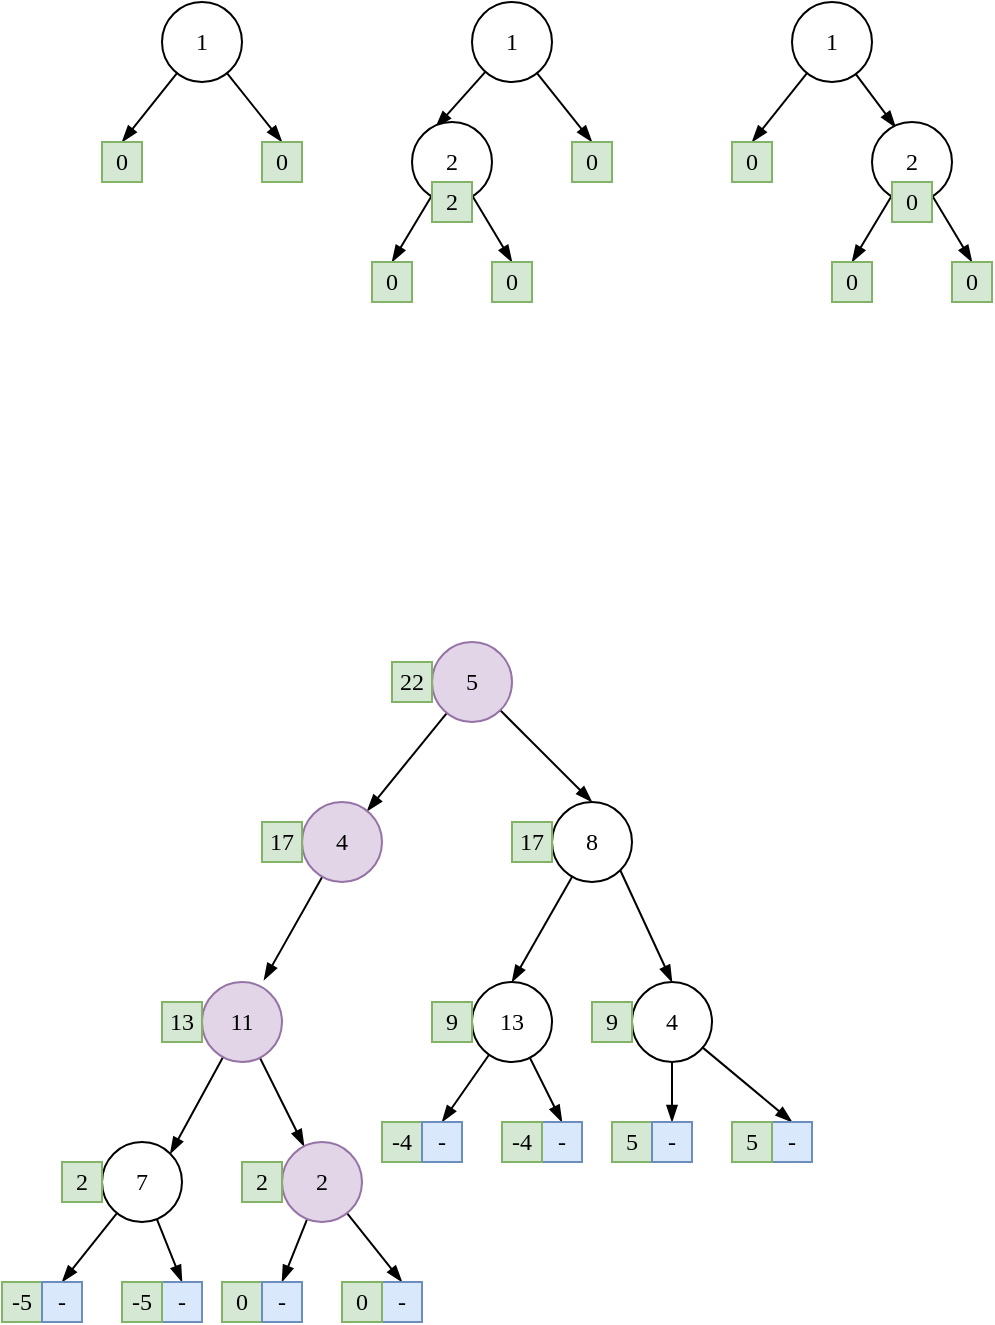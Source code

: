 <mxfile version="14.5.1" type="device"><diagram id="B_T7iXTXOtuxCy4Hhget" name="Page-1"><mxGraphModel dx="749" dy="556" grid="1" gridSize="10" guides="1" tooltips="1" connect="1" arrows="1" fold="1" page="1" pageScale="1" pageWidth="850" pageHeight="1100" math="0" shadow="0"><root><mxCell id="GvyMSwOtsJzgNe0vGO97-0"/><mxCell id="GvyMSwOtsJzgNe0vGO97-1" parent="GvyMSwOtsJzgNe0vGO97-0"/><mxCell id="0YNHLl9lAotkaSQNJDHH-0" style="rounded=0;orthogonalLoop=1;jettySize=auto;html=1;entryX=0.5;entryY=0;entryDx=0;entryDy=0;endArrow=blockThin;endFill=1;" parent="GvyMSwOtsJzgNe0vGO97-1" source="0YNHLl9lAotkaSQNJDHH-2" target="0YNHLl9lAotkaSQNJDHH-4" edge="1"><mxGeometry relative="1" as="geometry"/></mxCell><mxCell id="0YNHLl9lAotkaSQNJDHH-1" value="" style="rounded=0;orthogonalLoop=1;jettySize=auto;html=1;endArrow=blockThin;endFill=1;" parent="GvyMSwOtsJzgNe0vGO97-1" source="0YNHLl9lAotkaSQNJDHH-2" target="0YNHLl9lAotkaSQNJDHH-7" edge="1"><mxGeometry relative="1" as="geometry"/></mxCell><mxCell id="0YNHLl9lAotkaSQNJDHH-2" value="&lt;font face=&quot;Lucida Console&quot;&gt;5&lt;/font&gt;" style="ellipse;whiteSpace=wrap;html=1;aspect=fixed;fillColor=#e1d5e7;strokeColor=#9673a6;" parent="GvyMSwOtsJzgNe0vGO97-1" vertex="1"><mxGeometry x="355" y="630" width="40" height="40" as="geometry"/></mxCell><mxCell id="0YNHLl9lAotkaSQNJDHH-3" value="" style="edgeStyle=none;rounded=0;orthogonalLoop=1;jettySize=auto;html=1;endArrow=blockThin;endFill=1;entryX=0.5;entryY=0;entryDx=0;entryDy=0;" parent="GvyMSwOtsJzgNe0vGO97-1" source="0YNHLl9lAotkaSQNJDHH-4" target="0YNHLl9lAotkaSQNJDHH-5" edge="1"><mxGeometry relative="1" as="geometry"/></mxCell><mxCell id="0YNHLl9lAotkaSQNJDHH-4" value="&lt;font face=&quot;Lucida Console&quot;&gt;8&lt;/font&gt;" style="ellipse;whiteSpace=wrap;html=1;aspect=fixed;" parent="GvyMSwOtsJzgNe0vGO97-1" vertex="1"><mxGeometry x="415" y="710" width="40" height="40" as="geometry"/></mxCell><mxCell id="3MUU7w8cjoDR-MPdBwL--31" style="edgeStyle=none;rounded=0;orthogonalLoop=1;jettySize=auto;html=1;entryX=0.5;entryY=0;entryDx=0;entryDy=0;endArrow=blockThin;endFill=1;" edge="1" parent="GvyMSwOtsJzgNe0vGO97-1" source="0YNHLl9lAotkaSQNJDHH-5" target="3MUU7w8cjoDR-MPdBwL--24"><mxGeometry relative="1" as="geometry"/></mxCell><mxCell id="3MUU7w8cjoDR-MPdBwL--32" style="edgeStyle=none;rounded=0;orthogonalLoop=1;jettySize=auto;html=1;entryX=0.5;entryY=0;entryDx=0;entryDy=0;endArrow=blockThin;endFill=1;" edge="1" parent="GvyMSwOtsJzgNe0vGO97-1" source="0YNHLl9lAotkaSQNJDHH-5" target="3MUU7w8cjoDR-MPdBwL--25"><mxGeometry relative="1" as="geometry"/></mxCell><mxCell id="0YNHLl9lAotkaSQNJDHH-5" value="&lt;font face=&quot;Lucida Console&quot;&gt;13&lt;/font&gt;" style="ellipse;whiteSpace=wrap;html=1;aspect=fixed;" parent="GvyMSwOtsJzgNe0vGO97-1" vertex="1"><mxGeometry x="375" y="800" width="40" height="40" as="geometry"/></mxCell><mxCell id="0YNHLl9lAotkaSQNJDHH-6" style="rounded=0;orthogonalLoop=1;jettySize=auto;html=1;entryX=0.5;entryY=0;entryDx=0;entryDy=0;endArrow=blockThin;endFill=1;exitX=1;exitY=1;exitDx=0;exitDy=0;" parent="GvyMSwOtsJzgNe0vGO97-1" source="0YNHLl9lAotkaSQNJDHH-4" target="0YNHLl9lAotkaSQNJDHH-8" edge="1"><mxGeometry relative="1" as="geometry"/></mxCell><mxCell id="0YNHLl9lAotkaSQNJDHH-31" style="edgeStyle=none;rounded=0;orthogonalLoop=1;jettySize=auto;html=1;entryX=0.775;entryY=-0.025;entryDx=0;entryDy=0;endArrow=blockThin;endFill=1;entryPerimeter=0;" parent="GvyMSwOtsJzgNe0vGO97-1" source="0YNHLl9lAotkaSQNJDHH-7" target="3MUU7w8cjoDR-MPdBwL--0" edge="1"><mxGeometry relative="1" as="geometry"><mxPoint x="285" y="770" as="targetPoint"/></mxGeometry></mxCell><mxCell id="0YNHLl9lAotkaSQNJDHH-7" value="&lt;font face=&quot;Lucida Console&quot;&gt;4&lt;/font&gt;" style="ellipse;whiteSpace=wrap;html=1;aspect=fixed;fillColor=#e1d5e7;strokeColor=#9673a6;" parent="GvyMSwOtsJzgNe0vGO97-1" vertex="1"><mxGeometry x="290" y="710" width="40" height="40" as="geometry"/></mxCell><mxCell id="3MUU7w8cjoDR-MPdBwL--33" style="edgeStyle=none;rounded=0;orthogonalLoop=1;jettySize=auto;html=1;entryX=0.5;entryY=0;entryDx=0;entryDy=0;endArrow=blockThin;endFill=1;" edge="1" parent="GvyMSwOtsJzgNe0vGO97-1" source="0YNHLl9lAotkaSQNJDHH-8" target="3MUU7w8cjoDR-MPdBwL--28"><mxGeometry relative="1" as="geometry"/></mxCell><mxCell id="3MUU7w8cjoDR-MPdBwL--34" style="edgeStyle=none;rounded=0;orthogonalLoop=1;jettySize=auto;html=1;entryX=0.5;entryY=0;entryDx=0;entryDy=0;endArrow=blockThin;endFill=1;" edge="1" parent="GvyMSwOtsJzgNe0vGO97-1" source="0YNHLl9lAotkaSQNJDHH-8" target="3MUU7w8cjoDR-MPdBwL--29"><mxGeometry relative="1" as="geometry"/></mxCell><mxCell id="0YNHLl9lAotkaSQNJDHH-8" value="&lt;font face=&quot;Lucida Console&quot;&gt;4&lt;/font&gt;" style="ellipse;whiteSpace=wrap;html=1;aspect=fixed;" parent="GvyMSwOtsJzgNe0vGO97-1" vertex="1"><mxGeometry x="455" y="800" width="40" height="40" as="geometry"/></mxCell><mxCell id="0YNHLl9lAotkaSQNJDHH-13" value="&lt;font face=&quot;Lucida Console&quot;&gt;9&lt;/font&gt;" style="rounded=0;whiteSpace=wrap;html=1;fillColor=#d5e8d4;strokeColor=#82b366;" parent="GvyMSwOtsJzgNe0vGO97-1" vertex="1"><mxGeometry x="355" y="810" width="20" height="20" as="geometry"/></mxCell><mxCell id="0YNHLl9lAotkaSQNJDHH-28" value="&lt;font face=&quot;Lucida Console&quot;&gt;9&lt;/font&gt;" style="rounded=0;whiteSpace=wrap;html=1;fillColor=#d5e8d4;strokeColor=#82b366;" parent="GvyMSwOtsJzgNe0vGO97-1" vertex="1"><mxGeometry x="435" y="810" width="20" height="20" as="geometry"/></mxCell><mxCell id="0YNHLl9lAotkaSQNJDHH-34" value="&lt;font face=&quot;Lucida Console&quot;&gt;22&lt;/font&gt;" style="rounded=0;whiteSpace=wrap;html=1;fillColor=#d5e8d4;strokeColor=#82b366;" parent="GvyMSwOtsJzgNe0vGO97-1" vertex="1"><mxGeometry x="335" y="640" width="20" height="20" as="geometry"/></mxCell><mxCell id="Xn0Bf3jZsXF32-0Jje_n-0" style="rounded=0;orthogonalLoop=1;jettySize=auto;html=1;entryX=0.296;entryY=0.068;entryDx=0;entryDy=0;endArrow=blockThin;endFill=1;entryPerimeter=0;" parent="GvyMSwOtsJzgNe0vGO97-1" source="Xn0Bf3jZsXF32-0Jje_n-1" target="Xn0Bf3jZsXF32-0Jje_n-2" edge="1"><mxGeometry relative="1" as="geometry"/></mxCell><mxCell id="Xn0Bf3jZsXF32-0Jje_n-9" style="edgeStyle=none;rounded=0;orthogonalLoop=1;jettySize=auto;html=1;entryX=0.5;entryY=0;entryDx=0;entryDy=0;endArrow=blockThin;endFill=1;" parent="GvyMSwOtsJzgNe0vGO97-1" source="Xn0Bf3jZsXF32-0Jje_n-1" target="Xn0Bf3jZsXF32-0Jje_n-8" edge="1"><mxGeometry relative="1" as="geometry"/></mxCell><mxCell id="Xn0Bf3jZsXF32-0Jje_n-1" value="&lt;font face=&quot;Lucida Console&quot;&gt;1&lt;/font&gt;" style="ellipse;whiteSpace=wrap;html=1;aspect=fixed;" parent="GvyMSwOtsJzgNe0vGO97-1" vertex="1"><mxGeometry x="535" y="310" width="40" height="40" as="geometry"/></mxCell><mxCell id="Xn0Bf3jZsXF32-0Jje_n-5" style="rounded=0;orthogonalLoop=1;jettySize=auto;html=1;entryX=0.5;entryY=0;entryDx=0;entryDy=0;endArrow=blockThin;endFill=1;" parent="GvyMSwOtsJzgNe0vGO97-1" source="Xn0Bf3jZsXF32-0Jje_n-2" target="Xn0Bf3jZsXF32-0Jje_n-3" edge="1"><mxGeometry relative="1" as="geometry"/></mxCell><mxCell id="Xn0Bf3jZsXF32-0Jje_n-6" style="edgeStyle=none;rounded=0;orthogonalLoop=1;jettySize=auto;html=1;entryX=0.5;entryY=0;entryDx=0;entryDy=0;endArrow=blockThin;endFill=1;" parent="GvyMSwOtsJzgNe0vGO97-1" source="Xn0Bf3jZsXF32-0Jje_n-2" target="Xn0Bf3jZsXF32-0Jje_n-4" edge="1"><mxGeometry relative="1" as="geometry"/></mxCell><mxCell id="Xn0Bf3jZsXF32-0Jje_n-2" value="&lt;font face=&quot;Lucida Console&quot;&gt;2&lt;/font&gt;" style="ellipse;whiteSpace=wrap;html=1;aspect=fixed;" parent="GvyMSwOtsJzgNe0vGO97-1" vertex="1"><mxGeometry x="575" y="370" width="40" height="40" as="geometry"/></mxCell><mxCell id="Xn0Bf3jZsXF32-0Jje_n-3" value="&lt;font face=&quot;Lucida Console&quot;&gt;0&lt;/font&gt;" style="rounded=0;whiteSpace=wrap;html=1;fillColor=#d5e8d4;strokeColor=#82b366;" parent="GvyMSwOtsJzgNe0vGO97-1" vertex="1"><mxGeometry x="555" y="440" width="20" height="20" as="geometry"/></mxCell><mxCell id="Xn0Bf3jZsXF32-0Jje_n-4" value="&lt;font face=&quot;Lucida Console&quot;&gt;0&lt;/font&gt;" style="rounded=0;whiteSpace=wrap;html=1;fillColor=#d5e8d4;strokeColor=#82b366;" parent="GvyMSwOtsJzgNe0vGO97-1" vertex="1"><mxGeometry x="615" y="440" width="20" height="20" as="geometry"/></mxCell><mxCell id="Xn0Bf3jZsXF32-0Jje_n-8" value="&lt;font face=&quot;Lucida Console&quot;&gt;0&lt;/font&gt;" style="rounded=0;whiteSpace=wrap;html=1;fillColor=#d5e8d4;strokeColor=#82b366;" parent="GvyMSwOtsJzgNe0vGO97-1" vertex="1"><mxGeometry x="505" y="380" width="20" height="20" as="geometry"/></mxCell><mxCell id="Xn0Bf3jZsXF32-0Jje_n-10" value="&lt;font face=&quot;Lucida Console&quot;&gt;0&lt;/font&gt;" style="rounded=0;whiteSpace=wrap;html=1;fillColor=#d5e8d4;strokeColor=#82b366;" parent="GvyMSwOtsJzgNe0vGO97-1" vertex="1"><mxGeometry x="585" y="400" width="20" height="20" as="geometry"/></mxCell><mxCell id="mCMZr6Er-TiUV_a65I_K-0" style="edgeStyle=none;rounded=0;orthogonalLoop=1;jettySize=auto;html=1;entryX=0.5;entryY=0;entryDx=0;entryDy=0;endArrow=blockThin;endFill=1;" parent="GvyMSwOtsJzgNe0vGO97-1" source="mCMZr6Er-TiUV_a65I_K-1" target="mCMZr6Er-TiUV_a65I_K-2" edge="1"><mxGeometry relative="1" as="geometry"/></mxCell><mxCell id="mCMZr6Er-TiUV_a65I_K-4" style="rounded=0;orthogonalLoop=1;jettySize=auto;html=1;entryX=0.5;entryY=0;entryDx=0;entryDy=0;endArrow=blockThin;endFill=1;" parent="GvyMSwOtsJzgNe0vGO97-1" source="mCMZr6Er-TiUV_a65I_K-1" target="mCMZr6Er-TiUV_a65I_K-3" edge="1"><mxGeometry relative="1" as="geometry"/></mxCell><mxCell id="mCMZr6Er-TiUV_a65I_K-1" value="&lt;font face=&quot;Lucida Console&quot;&gt;1&lt;/font&gt;" style="ellipse;whiteSpace=wrap;html=1;aspect=fixed;" parent="GvyMSwOtsJzgNe0vGO97-1" vertex="1"><mxGeometry x="220" y="310" width="40" height="40" as="geometry"/></mxCell><mxCell id="mCMZr6Er-TiUV_a65I_K-2" value="&lt;font face=&quot;Lucida Console&quot;&gt;0&lt;/font&gt;" style="rounded=0;whiteSpace=wrap;html=1;fillColor=#d5e8d4;strokeColor=#82b366;" parent="GvyMSwOtsJzgNe0vGO97-1" vertex="1"><mxGeometry x="190" y="380" width="20" height="20" as="geometry"/></mxCell><mxCell id="mCMZr6Er-TiUV_a65I_K-3" value="&lt;font face=&quot;Lucida Console&quot;&gt;0&lt;/font&gt;" style="rounded=0;whiteSpace=wrap;html=1;fillColor=#d5e8d4;strokeColor=#82b366;" parent="GvyMSwOtsJzgNe0vGO97-1" vertex="1"><mxGeometry x="270" y="380" width="20" height="20" as="geometry"/></mxCell><mxCell id="mCMZr6Er-TiUV_a65I_K-5" style="rounded=0;orthogonalLoop=1;jettySize=auto;html=1;entryX=0.296;entryY=0.068;entryDx=0;entryDy=0;endArrow=blockThin;endFill=1;entryPerimeter=0;" parent="GvyMSwOtsJzgNe0vGO97-1" source="mCMZr6Er-TiUV_a65I_K-7" target="mCMZr6Er-TiUV_a65I_K-10" edge="1"><mxGeometry relative="1" as="geometry"/></mxCell><mxCell id="mCMZr6Er-TiUV_a65I_K-6" style="edgeStyle=none;rounded=0;orthogonalLoop=1;jettySize=auto;html=1;entryX=0.5;entryY=0;entryDx=0;entryDy=0;endArrow=blockThin;endFill=1;" parent="GvyMSwOtsJzgNe0vGO97-1" source="mCMZr6Er-TiUV_a65I_K-7" target="mCMZr6Er-TiUV_a65I_K-13" edge="1"><mxGeometry relative="1" as="geometry"/></mxCell><mxCell id="mCMZr6Er-TiUV_a65I_K-7" value="&lt;font face=&quot;Lucida Console&quot;&gt;1&lt;/font&gt;" style="ellipse;whiteSpace=wrap;html=1;aspect=fixed;" parent="GvyMSwOtsJzgNe0vGO97-1" vertex="1"><mxGeometry x="375" y="310" width="40" height="40" as="geometry"/></mxCell><mxCell id="mCMZr6Er-TiUV_a65I_K-8" style="rounded=0;orthogonalLoop=1;jettySize=auto;html=1;entryX=0.5;entryY=0;entryDx=0;entryDy=0;endArrow=blockThin;endFill=1;" parent="GvyMSwOtsJzgNe0vGO97-1" source="mCMZr6Er-TiUV_a65I_K-10" target="mCMZr6Er-TiUV_a65I_K-11" edge="1"><mxGeometry relative="1" as="geometry"/></mxCell><mxCell id="mCMZr6Er-TiUV_a65I_K-9" style="edgeStyle=none;rounded=0;orthogonalLoop=1;jettySize=auto;html=1;entryX=0.5;entryY=0;entryDx=0;entryDy=0;endArrow=blockThin;endFill=1;" parent="GvyMSwOtsJzgNe0vGO97-1" source="mCMZr6Er-TiUV_a65I_K-10" target="mCMZr6Er-TiUV_a65I_K-12" edge="1"><mxGeometry relative="1" as="geometry"/></mxCell><mxCell id="mCMZr6Er-TiUV_a65I_K-10" value="&lt;font face=&quot;Lucida Console&quot;&gt;2&lt;/font&gt;" style="ellipse;whiteSpace=wrap;html=1;aspect=fixed;" parent="GvyMSwOtsJzgNe0vGO97-1" vertex="1"><mxGeometry x="345" y="370" width="40" height="40" as="geometry"/></mxCell><mxCell id="mCMZr6Er-TiUV_a65I_K-11" value="&lt;font face=&quot;Lucida Console&quot;&gt;0&lt;/font&gt;" style="rounded=0;whiteSpace=wrap;html=1;fillColor=#d5e8d4;strokeColor=#82b366;" parent="GvyMSwOtsJzgNe0vGO97-1" vertex="1"><mxGeometry x="325" y="440" width="20" height="20" as="geometry"/></mxCell><mxCell id="mCMZr6Er-TiUV_a65I_K-12" value="&lt;font face=&quot;Lucida Console&quot;&gt;0&lt;/font&gt;" style="rounded=0;whiteSpace=wrap;html=1;fillColor=#d5e8d4;strokeColor=#82b366;" parent="GvyMSwOtsJzgNe0vGO97-1" vertex="1"><mxGeometry x="385" y="440" width="20" height="20" as="geometry"/></mxCell><mxCell id="mCMZr6Er-TiUV_a65I_K-13" value="&lt;font face=&quot;Lucida Console&quot;&gt;0&lt;/font&gt;" style="rounded=0;whiteSpace=wrap;html=1;fillColor=#d5e8d4;strokeColor=#82b366;" parent="GvyMSwOtsJzgNe0vGO97-1" vertex="1"><mxGeometry x="425" y="380" width="20" height="20" as="geometry"/></mxCell><mxCell id="mCMZr6Er-TiUV_a65I_K-14" value="&lt;font face=&quot;Lucida Console&quot;&gt;2&lt;/font&gt;" style="rounded=0;whiteSpace=wrap;html=1;fillColor=#d5e8d4;strokeColor=#82b366;" parent="GvyMSwOtsJzgNe0vGO97-1" vertex="1"><mxGeometry x="355" y="400" width="20" height="20" as="geometry"/></mxCell><mxCell id="3MUU7w8cjoDR-MPdBwL--3" style="rounded=0;orthogonalLoop=1;jettySize=auto;html=1;entryX=1;entryY=0;entryDx=0;entryDy=0;endArrow=blockThin;endFill=1;" edge="1" parent="GvyMSwOtsJzgNe0vGO97-1" source="3MUU7w8cjoDR-MPdBwL--0" target="3MUU7w8cjoDR-MPdBwL--1"><mxGeometry relative="1" as="geometry"/></mxCell><mxCell id="3MUU7w8cjoDR-MPdBwL--4" style="edgeStyle=none;rounded=0;orthogonalLoop=1;jettySize=auto;html=1;endArrow=blockThin;endFill=1;" edge="1" parent="GvyMSwOtsJzgNe0vGO97-1" source="3MUU7w8cjoDR-MPdBwL--0" target="3MUU7w8cjoDR-MPdBwL--2"><mxGeometry relative="1" as="geometry"/></mxCell><mxCell id="3MUU7w8cjoDR-MPdBwL--0" value="&lt;font face=&quot;Lucida Console&quot;&gt;11&lt;/font&gt;" style="ellipse;whiteSpace=wrap;html=1;aspect=fixed;fillColor=#e1d5e7;strokeColor=#9673a6;" vertex="1" parent="GvyMSwOtsJzgNe0vGO97-1"><mxGeometry x="240" y="800" width="40" height="40" as="geometry"/></mxCell><mxCell id="3MUU7w8cjoDR-MPdBwL--12" style="edgeStyle=none;rounded=0;orthogonalLoop=1;jettySize=auto;html=1;entryX=0.5;entryY=0;entryDx=0;entryDy=0;endArrow=blockThin;endFill=1;" edge="1" parent="GvyMSwOtsJzgNe0vGO97-1" source="3MUU7w8cjoDR-MPdBwL--1" target="3MUU7w8cjoDR-MPdBwL--11"><mxGeometry relative="1" as="geometry"/></mxCell><mxCell id="3MUU7w8cjoDR-MPdBwL--14" style="edgeStyle=none;rounded=0;orthogonalLoop=1;jettySize=auto;html=1;entryX=0.5;entryY=0;entryDx=0;entryDy=0;endArrow=blockThin;endFill=1;" edge="1" parent="GvyMSwOtsJzgNe0vGO97-1" source="3MUU7w8cjoDR-MPdBwL--1" target="3MUU7w8cjoDR-MPdBwL--13"><mxGeometry relative="1" as="geometry"/></mxCell><mxCell id="3MUU7w8cjoDR-MPdBwL--1" value="&lt;font face=&quot;Lucida Console&quot;&gt;7&lt;/font&gt;" style="ellipse;whiteSpace=wrap;html=1;aspect=fixed;" vertex="1" parent="GvyMSwOtsJzgNe0vGO97-1"><mxGeometry x="190" y="880" width="40" height="40" as="geometry"/></mxCell><mxCell id="3MUU7w8cjoDR-MPdBwL--20" style="edgeStyle=none;rounded=0;orthogonalLoop=1;jettySize=auto;html=1;entryX=0.5;entryY=0;entryDx=0;entryDy=0;endArrow=blockThin;endFill=1;" edge="1" parent="GvyMSwOtsJzgNe0vGO97-1" source="3MUU7w8cjoDR-MPdBwL--2" target="3MUU7w8cjoDR-MPdBwL--17"><mxGeometry relative="1" as="geometry"/></mxCell><mxCell id="3MUU7w8cjoDR-MPdBwL--21" style="edgeStyle=none;rounded=0;orthogonalLoop=1;jettySize=auto;html=1;entryX=0.5;entryY=0;entryDx=0;entryDy=0;endArrow=blockThin;endFill=1;" edge="1" parent="GvyMSwOtsJzgNe0vGO97-1" source="3MUU7w8cjoDR-MPdBwL--2" target="3MUU7w8cjoDR-MPdBwL--18"><mxGeometry relative="1" as="geometry"/></mxCell><mxCell id="3MUU7w8cjoDR-MPdBwL--2" value="&lt;font face=&quot;Lucida Console&quot;&gt;2&lt;/font&gt;" style="ellipse;whiteSpace=wrap;html=1;aspect=fixed;fillColor=#e1d5e7;strokeColor=#9673a6;" vertex="1" parent="GvyMSwOtsJzgNe0vGO97-1"><mxGeometry x="280" y="880" width="40" height="40" as="geometry"/></mxCell><mxCell id="3MUU7w8cjoDR-MPdBwL--5" value="&lt;font face=&quot;Lucida Console&quot;&gt;17&lt;/font&gt;" style="rounded=0;whiteSpace=wrap;html=1;fillColor=#d5e8d4;strokeColor=#82b366;" vertex="1" parent="GvyMSwOtsJzgNe0vGO97-1"><mxGeometry x="270" y="720" width="20" height="20" as="geometry"/></mxCell><mxCell id="3MUU7w8cjoDR-MPdBwL--6" value="&lt;font face=&quot;Lucida Console&quot;&gt;17&lt;/font&gt;" style="rounded=0;whiteSpace=wrap;html=1;fillColor=#d5e8d4;strokeColor=#82b366;" vertex="1" parent="GvyMSwOtsJzgNe0vGO97-1"><mxGeometry x="395" y="720" width="20" height="20" as="geometry"/></mxCell><mxCell id="3MUU7w8cjoDR-MPdBwL--7" value="&lt;font face=&quot;Lucida Console&quot;&gt;13&lt;/font&gt;" style="rounded=0;whiteSpace=wrap;html=1;fillColor=#d5e8d4;strokeColor=#82b366;" vertex="1" parent="GvyMSwOtsJzgNe0vGO97-1"><mxGeometry x="220" y="810" width="20" height="20" as="geometry"/></mxCell><mxCell id="3MUU7w8cjoDR-MPdBwL--8" value="&lt;font face=&quot;Lucida Console&quot;&gt;2&lt;/font&gt;" style="rounded=0;whiteSpace=wrap;html=1;fillColor=#d5e8d4;strokeColor=#82b366;" vertex="1" parent="GvyMSwOtsJzgNe0vGO97-1"><mxGeometry x="170" y="890" width="20" height="20" as="geometry"/></mxCell><mxCell id="3MUU7w8cjoDR-MPdBwL--9" value="&lt;font face=&quot;Lucida Console&quot;&gt;-5&lt;/font&gt;" style="rounded=0;whiteSpace=wrap;html=1;fillColor=#d5e8d4;strokeColor=#82b366;" vertex="1" parent="GvyMSwOtsJzgNe0vGO97-1"><mxGeometry x="140" y="950" width="20" height="20" as="geometry"/></mxCell><mxCell id="3MUU7w8cjoDR-MPdBwL--11" value="&lt;font face=&quot;Lucida Console&quot;&gt;-&lt;/font&gt;" style="rounded=0;whiteSpace=wrap;html=1;fillColor=#dae8fc;strokeColor=#6c8ebf;" vertex="1" parent="GvyMSwOtsJzgNe0vGO97-1"><mxGeometry x="160" y="950" width="20" height="20" as="geometry"/></mxCell><mxCell id="3MUU7w8cjoDR-MPdBwL--13" value="&lt;font face=&quot;Lucida Console&quot;&gt;-&lt;/font&gt;" style="rounded=0;whiteSpace=wrap;html=1;fillColor=#dae8fc;strokeColor=#6c8ebf;" vertex="1" parent="GvyMSwOtsJzgNe0vGO97-1"><mxGeometry x="220" y="950" width="20" height="20" as="geometry"/></mxCell><mxCell id="3MUU7w8cjoDR-MPdBwL--15" value="&lt;font face=&quot;Lucida Console&quot;&gt;-5&lt;/font&gt;" style="rounded=0;whiteSpace=wrap;html=1;fillColor=#d5e8d4;strokeColor=#82b366;" vertex="1" parent="GvyMSwOtsJzgNe0vGO97-1"><mxGeometry x="200" y="950" width="20" height="20" as="geometry"/></mxCell><mxCell id="3MUU7w8cjoDR-MPdBwL--16" value="&lt;font face=&quot;Lucida Console&quot;&gt;0&lt;/font&gt;" style="rounded=0;whiteSpace=wrap;html=1;fillColor=#d5e8d4;strokeColor=#82b366;" vertex="1" parent="GvyMSwOtsJzgNe0vGO97-1"><mxGeometry x="250" y="950" width="20" height="20" as="geometry"/></mxCell><mxCell id="3MUU7w8cjoDR-MPdBwL--17" value="&lt;font face=&quot;Lucida Console&quot;&gt;-&lt;/font&gt;" style="rounded=0;whiteSpace=wrap;html=1;fillColor=#dae8fc;strokeColor=#6c8ebf;" vertex="1" parent="GvyMSwOtsJzgNe0vGO97-1"><mxGeometry x="270" y="950" width="20" height="20" as="geometry"/></mxCell><mxCell id="3MUU7w8cjoDR-MPdBwL--18" value="&lt;font face=&quot;Lucida Console&quot;&gt;-&lt;/font&gt;" style="rounded=0;whiteSpace=wrap;html=1;fillColor=#dae8fc;strokeColor=#6c8ebf;" vertex="1" parent="GvyMSwOtsJzgNe0vGO97-1"><mxGeometry x="330" y="950" width="20" height="20" as="geometry"/></mxCell><mxCell id="3MUU7w8cjoDR-MPdBwL--19" value="&lt;font face=&quot;Lucida Console&quot;&gt;0&lt;/font&gt;" style="rounded=0;whiteSpace=wrap;html=1;fillColor=#d5e8d4;strokeColor=#82b366;" vertex="1" parent="GvyMSwOtsJzgNe0vGO97-1"><mxGeometry x="310" y="950" width="20" height="20" as="geometry"/></mxCell><mxCell id="3MUU7w8cjoDR-MPdBwL--22" value="&lt;font face=&quot;Lucida Console&quot;&gt;2&lt;/font&gt;" style="rounded=0;whiteSpace=wrap;html=1;fillColor=#d5e8d4;strokeColor=#82b366;" vertex="1" parent="GvyMSwOtsJzgNe0vGO97-1"><mxGeometry x="260" y="890" width="20" height="20" as="geometry"/></mxCell><mxCell id="3MUU7w8cjoDR-MPdBwL--23" value="&lt;font face=&quot;Lucida Console&quot;&gt;-4&lt;/font&gt;" style="rounded=0;whiteSpace=wrap;html=1;fillColor=#d5e8d4;strokeColor=#82b366;" vertex="1" parent="GvyMSwOtsJzgNe0vGO97-1"><mxGeometry x="330" y="870" width="20" height="20" as="geometry"/></mxCell><mxCell id="3MUU7w8cjoDR-MPdBwL--24" value="&lt;font face=&quot;Lucida Console&quot;&gt;-&lt;/font&gt;" style="rounded=0;whiteSpace=wrap;html=1;fillColor=#dae8fc;strokeColor=#6c8ebf;" vertex="1" parent="GvyMSwOtsJzgNe0vGO97-1"><mxGeometry x="350" y="870" width="20" height="20" as="geometry"/></mxCell><mxCell id="3MUU7w8cjoDR-MPdBwL--25" value="&lt;font face=&quot;Lucida Console&quot;&gt;-&lt;/font&gt;" style="rounded=0;whiteSpace=wrap;html=1;fillColor=#dae8fc;strokeColor=#6c8ebf;" vertex="1" parent="GvyMSwOtsJzgNe0vGO97-1"><mxGeometry x="410" y="870" width="20" height="20" as="geometry"/></mxCell><mxCell id="3MUU7w8cjoDR-MPdBwL--26" value="&lt;font face=&quot;Lucida Console&quot;&gt;-4&lt;/font&gt;" style="rounded=0;whiteSpace=wrap;html=1;fillColor=#d5e8d4;strokeColor=#82b366;" vertex="1" parent="GvyMSwOtsJzgNe0vGO97-1"><mxGeometry x="390" y="870" width="20" height="20" as="geometry"/></mxCell><mxCell id="3MUU7w8cjoDR-MPdBwL--27" value="&lt;font face=&quot;Lucida Console&quot;&gt;5&lt;/font&gt;" style="rounded=0;whiteSpace=wrap;html=1;fillColor=#d5e8d4;strokeColor=#82b366;" vertex="1" parent="GvyMSwOtsJzgNe0vGO97-1"><mxGeometry x="445" y="870" width="20" height="20" as="geometry"/></mxCell><mxCell id="3MUU7w8cjoDR-MPdBwL--28" value="&lt;font face=&quot;Lucida Console&quot;&gt;-&lt;/font&gt;" style="rounded=0;whiteSpace=wrap;html=1;fillColor=#dae8fc;strokeColor=#6c8ebf;" vertex="1" parent="GvyMSwOtsJzgNe0vGO97-1"><mxGeometry x="465" y="870" width="20" height="20" as="geometry"/></mxCell><mxCell id="3MUU7w8cjoDR-MPdBwL--29" value="&lt;font face=&quot;Lucida Console&quot;&gt;-&lt;/font&gt;" style="rounded=0;whiteSpace=wrap;html=1;fillColor=#dae8fc;strokeColor=#6c8ebf;" vertex="1" parent="GvyMSwOtsJzgNe0vGO97-1"><mxGeometry x="525" y="870" width="20" height="20" as="geometry"/></mxCell><mxCell id="3MUU7w8cjoDR-MPdBwL--30" value="&lt;font face=&quot;Lucida Console&quot;&gt;5&lt;/font&gt;" style="rounded=0;whiteSpace=wrap;html=1;fillColor=#d5e8d4;strokeColor=#82b366;" vertex="1" parent="GvyMSwOtsJzgNe0vGO97-1"><mxGeometry x="505" y="870" width="20" height="20" as="geometry"/></mxCell></root></mxGraphModel></diagram></mxfile>
